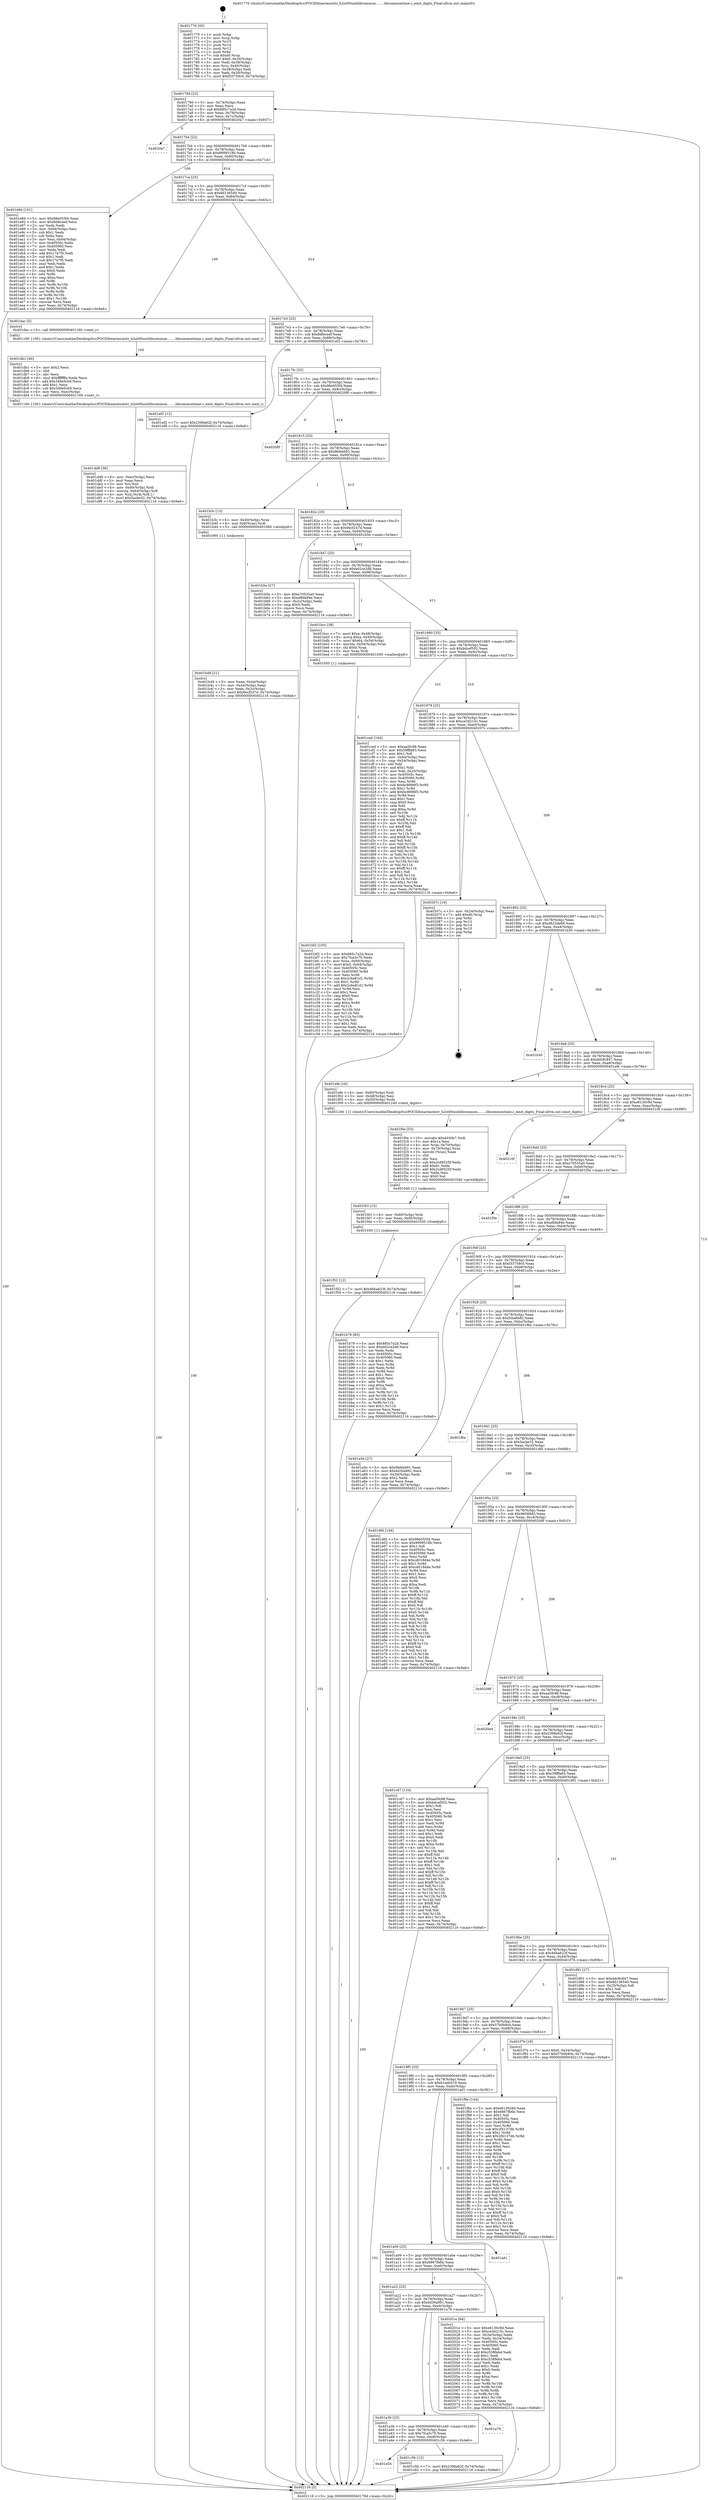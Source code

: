 digraph "0x401770" {
  label = "0x401770 (/mnt/c/Users/mathe/Desktop/tcc/POCII/binaries/extr_h2ot00unitlibcommon........libcommontime.c_emit_digits_Final-ollvm.out::main(0))"
  labelloc = "t"
  node[shape=record]

  Entry [label="",width=0.3,height=0.3,shape=circle,fillcolor=black,style=filled]
  "0x40179d" [label="{
     0x40179d [23]\l
     | [instrs]\l
     &nbsp;&nbsp;0x40179d \<+3\>: mov -0x74(%rbp),%eax\l
     &nbsp;&nbsp;0x4017a0 \<+2\>: mov %eax,%ecx\l
     &nbsp;&nbsp;0x4017a2 \<+6\>: sub $0x885c7a2d,%ecx\l
     &nbsp;&nbsp;0x4017a8 \<+3\>: mov %eax,-0x78(%rbp)\l
     &nbsp;&nbsp;0x4017ab \<+3\>: mov %ecx,-0x7c(%rbp)\l
     &nbsp;&nbsp;0x4017ae \<+6\>: je 00000000004020a7 \<main+0x937\>\l
  }"]
  "0x4020a7" [label="{
     0x4020a7\l
  }", style=dashed]
  "0x4017b4" [label="{
     0x4017b4 [22]\l
     | [instrs]\l
     &nbsp;&nbsp;0x4017b4 \<+5\>: jmp 00000000004017b9 \<main+0x49\>\l
     &nbsp;&nbsp;0x4017b9 \<+3\>: mov -0x78(%rbp),%eax\l
     &nbsp;&nbsp;0x4017bc \<+5\>: sub $0x8999518b,%eax\l
     &nbsp;&nbsp;0x4017c1 \<+3\>: mov %eax,-0x80(%rbp)\l
     &nbsp;&nbsp;0x4017c4 \<+6\>: je 0000000000401e8d \<main+0x71d\>\l
  }"]
  Exit [label="",width=0.3,height=0.3,shape=circle,fillcolor=black,style=filled,peripheries=2]
  "0x401e8d" [label="{
     0x401e8d [101]\l
     | [instrs]\l
     &nbsp;&nbsp;0x401e8d \<+5\>: mov $0x98e055f4,%eax\l
     &nbsp;&nbsp;0x401e92 \<+5\>: mov $0x8dfeceef,%ecx\l
     &nbsp;&nbsp;0x401e97 \<+2\>: xor %edx,%edx\l
     &nbsp;&nbsp;0x401e99 \<+3\>: mov -0x64(%rbp),%esi\l
     &nbsp;&nbsp;0x401e9c \<+3\>: sub $0x1,%edx\l
     &nbsp;&nbsp;0x401e9f \<+2\>: sub %edx,%esi\l
     &nbsp;&nbsp;0x401ea1 \<+3\>: mov %esi,-0x64(%rbp)\l
     &nbsp;&nbsp;0x401ea4 \<+7\>: mov 0x40505c,%edx\l
     &nbsp;&nbsp;0x401eab \<+7\>: mov 0x405060,%esi\l
     &nbsp;&nbsp;0x401eb2 \<+2\>: mov %edx,%edi\l
     &nbsp;&nbsp;0x401eb4 \<+6\>: add $0x17e7f5,%edi\l
     &nbsp;&nbsp;0x401eba \<+3\>: sub $0x1,%edi\l
     &nbsp;&nbsp;0x401ebd \<+6\>: sub $0x17e7f5,%edi\l
     &nbsp;&nbsp;0x401ec3 \<+3\>: imul %edi,%edx\l
     &nbsp;&nbsp;0x401ec6 \<+3\>: and $0x1,%edx\l
     &nbsp;&nbsp;0x401ec9 \<+3\>: cmp $0x0,%edx\l
     &nbsp;&nbsp;0x401ecc \<+4\>: sete %r8b\l
     &nbsp;&nbsp;0x401ed0 \<+3\>: cmp $0xa,%esi\l
     &nbsp;&nbsp;0x401ed3 \<+4\>: setl %r9b\l
     &nbsp;&nbsp;0x401ed7 \<+3\>: mov %r8b,%r10b\l
     &nbsp;&nbsp;0x401eda \<+3\>: and %r9b,%r10b\l
     &nbsp;&nbsp;0x401edd \<+3\>: xor %r9b,%r8b\l
     &nbsp;&nbsp;0x401ee0 \<+3\>: or %r8b,%r10b\l
     &nbsp;&nbsp;0x401ee3 \<+4\>: test $0x1,%r10b\l
     &nbsp;&nbsp;0x401ee7 \<+3\>: cmovne %ecx,%eax\l
     &nbsp;&nbsp;0x401eea \<+3\>: mov %eax,-0x74(%rbp)\l
     &nbsp;&nbsp;0x401eed \<+5\>: jmp 0000000000402116 \<main+0x9a6\>\l
  }"]
  "0x4017ca" [label="{
     0x4017ca [25]\l
     | [instrs]\l
     &nbsp;&nbsp;0x4017ca \<+5\>: jmp 00000000004017cf \<main+0x5f\>\l
     &nbsp;&nbsp;0x4017cf \<+3\>: mov -0x78(%rbp),%eax\l
     &nbsp;&nbsp;0x4017d2 \<+5\>: sub $0x8d136540,%eax\l
     &nbsp;&nbsp;0x4017d7 \<+6\>: mov %eax,-0x84(%rbp)\l
     &nbsp;&nbsp;0x4017dd \<+6\>: je 0000000000401dac \<main+0x63c\>\l
  }"]
  "0x401f52" [label="{
     0x401f52 [12]\l
     | [instrs]\l
     &nbsp;&nbsp;0x401f52 \<+7\>: movl $0x46ba623f,-0x74(%rbp)\l
     &nbsp;&nbsp;0x401f59 \<+5\>: jmp 0000000000402116 \<main+0x9a6\>\l
  }"]
  "0x401dac" [label="{
     0x401dac [5]\l
     | [instrs]\l
     &nbsp;&nbsp;0x401dac \<+5\>: call 0000000000401160 \<next_i\>\l
     | [calls]\l
     &nbsp;&nbsp;0x401160 \{100\} (/mnt/c/Users/mathe/Desktop/tcc/POCII/binaries/extr_h2ot00unitlibcommon........libcommontime.c_emit_digits_Final-ollvm.out::next_i)\l
  }"]
  "0x4017e3" [label="{
     0x4017e3 [25]\l
     | [instrs]\l
     &nbsp;&nbsp;0x4017e3 \<+5\>: jmp 00000000004017e8 \<main+0x78\>\l
     &nbsp;&nbsp;0x4017e8 \<+3\>: mov -0x78(%rbp),%eax\l
     &nbsp;&nbsp;0x4017eb \<+5\>: sub $0x8dfeceef,%eax\l
     &nbsp;&nbsp;0x4017f0 \<+6\>: mov %eax,-0x88(%rbp)\l
     &nbsp;&nbsp;0x4017f6 \<+6\>: je 0000000000401ef2 \<main+0x782\>\l
  }"]
  "0x401f43" [label="{
     0x401f43 [15]\l
     | [instrs]\l
     &nbsp;&nbsp;0x401f43 \<+4\>: mov -0x60(%rbp),%rdi\l
     &nbsp;&nbsp;0x401f47 \<+6\>: mov %eax,-0xf0(%rbp)\l
     &nbsp;&nbsp;0x401f4d \<+5\>: call 0000000000401030 \<free@plt\>\l
     | [calls]\l
     &nbsp;&nbsp;0x401030 \{1\} (unknown)\l
  }"]
  "0x401ef2" [label="{
     0x401ef2 [12]\l
     | [instrs]\l
     &nbsp;&nbsp;0x401ef2 \<+7\>: movl $0x2398a62f,-0x74(%rbp)\l
     &nbsp;&nbsp;0x401ef9 \<+5\>: jmp 0000000000402116 \<main+0x9a6\>\l
  }"]
  "0x4017fc" [label="{
     0x4017fc [25]\l
     | [instrs]\l
     &nbsp;&nbsp;0x4017fc \<+5\>: jmp 0000000000401801 \<main+0x91\>\l
     &nbsp;&nbsp;0x401801 \<+3\>: mov -0x78(%rbp),%eax\l
     &nbsp;&nbsp;0x401804 \<+5\>: sub $0x98e055f4,%eax\l
     &nbsp;&nbsp;0x401809 \<+6\>: mov %eax,-0x8c(%rbp)\l
     &nbsp;&nbsp;0x40180f \<+6\>: je 00000000004020f0 \<main+0x980\>\l
  }"]
  "0x401f0e" [label="{
     0x401f0e [53]\l
     | [instrs]\l
     &nbsp;&nbsp;0x401f0e \<+10\>: movabs $0x4030b7,%rdi\l
     &nbsp;&nbsp;0x401f18 \<+5\>: mov $0x1a,%esi\l
     &nbsp;&nbsp;0x401f1d \<+4\>: mov %rax,-0x70(%rbp)\l
     &nbsp;&nbsp;0x401f21 \<+4\>: mov -0x70(%rbp),%rax\l
     &nbsp;&nbsp;0x401f25 \<+3\>: movsbl (%rax),%eax\l
     &nbsp;&nbsp;0x401f28 \<+1\>: cltd\l
     &nbsp;&nbsp;0x401f29 \<+2\>: idiv %esi\l
     &nbsp;&nbsp;0x401f2b \<+6\>: sub $0x2cd9525f,%edx\l
     &nbsp;&nbsp;0x401f31 \<+3\>: add $0x61,%edx\l
     &nbsp;&nbsp;0x401f34 \<+6\>: add $0x2cd9525f,%edx\l
     &nbsp;&nbsp;0x401f3a \<+2\>: mov %edx,%esi\l
     &nbsp;&nbsp;0x401f3c \<+2\>: mov $0x0,%al\l
     &nbsp;&nbsp;0x401f3e \<+5\>: call 0000000000401040 \<printf@plt\>\l
     | [calls]\l
     &nbsp;&nbsp;0x401040 \{1\} (unknown)\l
  }"]
  "0x4020f0" [label="{
     0x4020f0\l
  }", style=dashed]
  "0x401815" [label="{
     0x401815 [25]\l
     | [instrs]\l
     &nbsp;&nbsp;0x401815 \<+5\>: jmp 000000000040181a \<main+0xaa\>\l
     &nbsp;&nbsp;0x40181a \<+3\>: mov -0x78(%rbp),%eax\l
     &nbsp;&nbsp;0x40181d \<+5\>: sub $0x9bfebb91,%eax\l
     &nbsp;&nbsp;0x401822 \<+6\>: mov %eax,-0x90(%rbp)\l
     &nbsp;&nbsp;0x401828 \<+6\>: je 0000000000401b3c \<main+0x3cc\>\l
  }"]
  "0x401dd9" [label="{
     0x401dd9 [36]\l
     | [instrs]\l
     &nbsp;&nbsp;0x401dd9 \<+6\>: mov -0xec(%rbp),%ecx\l
     &nbsp;&nbsp;0x401ddf \<+3\>: imul %eax,%ecx\l
     &nbsp;&nbsp;0x401de2 \<+3\>: mov %cl,%sil\l
     &nbsp;&nbsp;0x401de5 \<+4\>: mov -0x60(%rbp),%rdi\l
     &nbsp;&nbsp;0x401de9 \<+4\>: movslq -0x64(%rbp),%r8\l
     &nbsp;&nbsp;0x401ded \<+4\>: mov %sil,(%rdi,%r8,1)\l
     &nbsp;&nbsp;0x401df1 \<+7\>: movl $0x5acbe32,-0x74(%rbp)\l
     &nbsp;&nbsp;0x401df8 \<+5\>: jmp 0000000000402116 \<main+0x9a6\>\l
  }"]
  "0x401b3c" [label="{
     0x401b3c [13]\l
     | [instrs]\l
     &nbsp;&nbsp;0x401b3c \<+4\>: mov -0x40(%rbp),%rax\l
     &nbsp;&nbsp;0x401b40 \<+4\>: mov 0x8(%rax),%rdi\l
     &nbsp;&nbsp;0x401b44 \<+5\>: call 0000000000401060 \<atoi@plt\>\l
     | [calls]\l
     &nbsp;&nbsp;0x401060 \{1\} (unknown)\l
  }"]
  "0x40182e" [label="{
     0x40182e [25]\l
     | [instrs]\l
     &nbsp;&nbsp;0x40182e \<+5\>: jmp 0000000000401833 \<main+0xc3\>\l
     &nbsp;&nbsp;0x401833 \<+3\>: mov -0x78(%rbp),%eax\l
     &nbsp;&nbsp;0x401836 \<+5\>: sub $0x9ecf247d,%eax\l
     &nbsp;&nbsp;0x40183b \<+6\>: mov %eax,-0x94(%rbp)\l
     &nbsp;&nbsp;0x401841 \<+6\>: je 0000000000401b5e \<main+0x3ee\>\l
  }"]
  "0x401db1" [label="{
     0x401db1 [40]\l
     | [instrs]\l
     &nbsp;&nbsp;0x401db1 \<+5\>: mov $0x2,%ecx\l
     &nbsp;&nbsp;0x401db6 \<+1\>: cltd\l
     &nbsp;&nbsp;0x401db7 \<+2\>: idiv %ecx\l
     &nbsp;&nbsp;0x401db9 \<+6\>: imul $0xfffffffe,%edx,%ecx\l
     &nbsp;&nbsp;0x401dbf \<+6\>: add $0x349e5cb9,%ecx\l
     &nbsp;&nbsp;0x401dc5 \<+3\>: add $0x1,%ecx\l
     &nbsp;&nbsp;0x401dc8 \<+6\>: sub $0x349e5cb9,%ecx\l
     &nbsp;&nbsp;0x401dce \<+6\>: mov %ecx,-0xec(%rbp)\l
     &nbsp;&nbsp;0x401dd4 \<+5\>: call 0000000000401160 \<next_i\>\l
     | [calls]\l
     &nbsp;&nbsp;0x401160 \{100\} (/mnt/c/Users/mathe/Desktop/tcc/POCII/binaries/extr_h2ot00unitlibcommon........libcommontime.c_emit_digits_Final-ollvm.out::next_i)\l
  }"]
  "0x401b5e" [label="{
     0x401b5e [27]\l
     | [instrs]\l
     &nbsp;&nbsp;0x401b5e \<+5\>: mov $0xe70535a0,%eax\l
     &nbsp;&nbsp;0x401b63 \<+5\>: mov $0xefbfa94e,%ecx\l
     &nbsp;&nbsp;0x401b68 \<+3\>: mov -0x2c(%rbp),%edx\l
     &nbsp;&nbsp;0x401b6b \<+3\>: cmp $0x0,%edx\l
     &nbsp;&nbsp;0x401b6e \<+3\>: cmove %ecx,%eax\l
     &nbsp;&nbsp;0x401b71 \<+3\>: mov %eax,-0x74(%rbp)\l
     &nbsp;&nbsp;0x401b74 \<+5\>: jmp 0000000000402116 \<main+0x9a6\>\l
  }"]
  "0x401847" [label="{
     0x401847 [25]\l
     | [instrs]\l
     &nbsp;&nbsp;0x401847 \<+5\>: jmp 000000000040184c \<main+0xdc\>\l
     &nbsp;&nbsp;0x40184c \<+3\>: mov -0x78(%rbp),%eax\l
     &nbsp;&nbsp;0x40184f \<+5\>: sub $0xb02ce2d6,%eax\l
     &nbsp;&nbsp;0x401854 \<+6\>: mov %eax,-0x98(%rbp)\l
     &nbsp;&nbsp;0x40185a \<+6\>: je 0000000000401bcc \<main+0x45c\>\l
  }"]
  "0x401a54" [label="{
     0x401a54\l
  }", style=dashed]
  "0x401bcc" [label="{
     0x401bcc [38]\l
     | [instrs]\l
     &nbsp;&nbsp;0x401bcc \<+7\>: movl $0xa,-0x48(%rbp)\l
     &nbsp;&nbsp;0x401bd3 \<+8\>: movq $0xa,-0x50(%rbp)\l
     &nbsp;&nbsp;0x401bdb \<+7\>: movl $0x64,-0x54(%rbp)\l
     &nbsp;&nbsp;0x401be2 \<+4\>: movslq -0x54(%rbp),%rax\l
     &nbsp;&nbsp;0x401be6 \<+4\>: shl $0x0,%rax\l
     &nbsp;&nbsp;0x401bea \<+3\>: mov %rax,%rdi\l
     &nbsp;&nbsp;0x401bed \<+5\>: call 0000000000401050 \<malloc@plt\>\l
     | [calls]\l
     &nbsp;&nbsp;0x401050 \{1\} (unknown)\l
  }"]
  "0x401860" [label="{
     0x401860 [25]\l
     | [instrs]\l
     &nbsp;&nbsp;0x401860 \<+5\>: jmp 0000000000401865 \<main+0xf5\>\l
     &nbsp;&nbsp;0x401865 \<+3\>: mov -0x78(%rbp),%eax\l
     &nbsp;&nbsp;0x401868 \<+5\>: sub $0xbdcef502,%eax\l
     &nbsp;&nbsp;0x40186d \<+6\>: mov %eax,-0x9c(%rbp)\l
     &nbsp;&nbsp;0x401873 \<+6\>: je 0000000000401ced \<main+0x57d\>\l
  }"]
  "0x401c5b" [label="{
     0x401c5b [12]\l
     | [instrs]\l
     &nbsp;&nbsp;0x401c5b \<+7\>: movl $0x2398a62f,-0x74(%rbp)\l
     &nbsp;&nbsp;0x401c62 \<+5\>: jmp 0000000000402116 \<main+0x9a6\>\l
  }"]
  "0x401ced" [label="{
     0x401ced [164]\l
     | [instrs]\l
     &nbsp;&nbsp;0x401ced \<+5\>: mov $0xaa5fc98,%eax\l
     &nbsp;&nbsp;0x401cf2 \<+5\>: mov $0x39fffa83,%ecx\l
     &nbsp;&nbsp;0x401cf7 \<+2\>: mov $0x1,%dl\l
     &nbsp;&nbsp;0x401cf9 \<+3\>: mov -0x64(%rbp),%esi\l
     &nbsp;&nbsp;0x401cfc \<+3\>: cmp -0x54(%rbp),%esi\l
     &nbsp;&nbsp;0x401cff \<+4\>: setl %dil\l
     &nbsp;&nbsp;0x401d03 \<+4\>: and $0x1,%dil\l
     &nbsp;&nbsp;0x401d07 \<+4\>: mov %dil,-0x25(%rbp)\l
     &nbsp;&nbsp;0x401d0b \<+7\>: mov 0x40505c,%esi\l
     &nbsp;&nbsp;0x401d12 \<+8\>: mov 0x405060,%r8d\l
     &nbsp;&nbsp;0x401d1a \<+3\>: mov %esi,%r9d\l
     &nbsp;&nbsp;0x401d1d \<+7\>: sub $0xbc8886f3,%r9d\l
     &nbsp;&nbsp;0x401d24 \<+4\>: sub $0x1,%r9d\l
     &nbsp;&nbsp;0x401d28 \<+7\>: add $0xbc8886f3,%r9d\l
     &nbsp;&nbsp;0x401d2f \<+4\>: imul %r9d,%esi\l
     &nbsp;&nbsp;0x401d33 \<+3\>: and $0x1,%esi\l
     &nbsp;&nbsp;0x401d36 \<+3\>: cmp $0x0,%esi\l
     &nbsp;&nbsp;0x401d39 \<+4\>: sete %dil\l
     &nbsp;&nbsp;0x401d3d \<+4\>: cmp $0xa,%r8d\l
     &nbsp;&nbsp;0x401d41 \<+4\>: setl %r10b\l
     &nbsp;&nbsp;0x401d45 \<+3\>: mov %dil,%r11b\l
     &nbsp;&nbsp;0x401d48 \<+4\>: xor $0xff,%r11b\l
     &nbsp;&nbsp;0x401d4c \<+3\>: mov %r10b,%bl\l
     &nbsp;&nbsp;0x401d4f \<+3\>: xor $0xff,%bl\l
     &nbsp;&nbsp;0x401d52 \<+3\>: xor $0x1,%dl\l
     &nbsp;&nbsp;0x401d55 \<+3\>: mov %r11b,%r14b\l
     &nbsp;&nbsp;0x401d58 \<+4\>: and $0xff,%r14b\l
     &nbsp;&nbsp;0x401d5c \<+3\>: and %dl,%dil\l
     &nbsp;&nbsp;0x401d5f \<+3\>: mov %bl,%r15b\l
     &nbsp;&nbsp;0x401d62 \<+4\>: and $0xff,%r15b\l
     &nbsp;&nbsp;0x401d66 \<+3\>: and %dl,%r10b\l
     &nbsp;&nbsp;0x401d69 \<+3\>: or %dil,%r14b\l
     &nbsp;&nbsp;0x401d6c \<+3\>: or %r10b,%r15b\l
     &nbsp;&nbsp;0x401d6f \<+3\>: xor %r15b,%r14b\l
     &nbsp;&nbsp;0x401d72 \<+3\>: or %bl,%r11b\l
     &nbsp;&nbsp;0x401d75 \<+4\>: xor $0xff,%r11b\l
     &nbsp;&nbsp;0x401d79 \<+3\>: or $0x1,%dl\l
     &nbsp;&nbsp;0x401d7c \<+3\>: and %dl,%r11b\l
     &nbsp;&nbsp;0x401d7f \<+3\>: or %r11b,%r14b\l
     &nbsp;&nbsp;0x401d82 \<+4\>: test $0x1,%r14b\l
     &nbsp;&nbsp;0x401d86 \<+3\>: cmovne %ecx,%eax\l
     &nbsp;&nbsp;0x401d89 \<+3\>: mov %eax,-0x74(%rbp)\l
     &nbsp;&nbsp;0x401d8c \<+5\>: jmp 0000000000402116 \<main+0x9a6\>\l
  }"]
  "0x401879" [label="{
     0x401879 [25]\l
     | [instrs]\l
     &nbsp;&nbsp;0x401879 \<+5\>: jmp 000000000040187e \<main+0x10e\>\l
     &nbsp;&nbsp;0x40187e \<+3\>: mov -0x78(%rbp),%eax\l
     &nbsp;&nbsp;0x401881 \<+5\>: sub $0xce3d215c,%eax\l
     &nbsp;&nbsp;0x401886 \<+6\>: mov %eax,-0xa0(%rbp)\l
     &nbsp;&nbsp;0x40188c \<+6\>: je 000000000040207c \<main+0x90c\>\l
  }"]
  "0x401a3b" [label="{
     0x401a3b [25]\l
     | [instrs]\l
     &nbsp;&nbsp;0x401a3b \<+5\>: jmp 0000000000401a40 \<main+0x2d0\>\l
     &nbsp;&nbsp;0x401a40 \<+3\>: mov -0x78(%rbp),%eax\l
     &nbsp;&nbsp;0x401a43 \<+5\>: sub $0x7fca3c70,%eax\l
     &nbsp;&nbsp;0x401a48 \<+6\>: mov %eax,-0xe8(%rbp)\l
     &nbsp;&nbsp;0x401a4e \<+6\>: je 0000000000401c5b \<main+0x4eb\>\l
  }"]
  "0x40207c" [label="{
     0x40207c [19]\l
     | [instrs]\l
     &nbsp;&nbsp;0x40207c \<+3\>: mov -0x24(%rbp),%eax\l
     &nbsp;&nbsp;0x40207f \<+7\>: add $0xd0,%rsp\l
     &nbsp;&nbsp;0x402086 \<+1\>: pop %rbx\l
     &nbsp;&nbsp;0x402087 \<+2\>: pop %r12\l
     &nbsp;&nbsp;0x402089 \<+2\>: pop %r14\l
     &nbsp;&nbsp;0x40208b \<+2\>: pop %r15\l
     &nbsp;&nbsp;0x40208d \<+1\>: pop %rbp\l
     &nbsp;&nbsp;0x40208e \<+1\>: ret\l
  }"]
  "0x401892" [label="{
     0x401892 [25]\l
     | [instrs]\l
     &nbsp;&nbsp;0x401892 \<+5\>: jmp 0000000000401897 \<main+0x127\>\l
     &nbsp;&nbsp;0x401897 \<+3\>: mov -0x78(%rbp),%eax\l
     &nbsp;&nbsp;0x40189a \<+5\>: sub $0xd823de66,%eax\l
     &nbsp;&nbsp;0x40189f \<+6\>: mov %eax,-0xa4(%rbp)\l
     &nbsp;&nbsp;0x4018a5 \<+6\>: je 0000000000401b30 \<main+0x3c0\>\l
  }"]
  "0x401a79" [label="{
     0x401a79\l
  }", style=dashed]
  "0x401b30" [label="{
     0x401b30\l
  }", style=dashed]
  "0x4018ab" [label="{
     0x4018ab [25]\l
     | [instrs]\l
     &nbsp;&nbsp;0x4018ab \<+5\>: jmp 00000000004018b0 \<main+0x140\>\l
     &nbsp;&nbsp;0x4018b0 \<+3\>: mov -0x78(%rbp),%eax\l
     &nbsp;&nbsp;0x4018b3 \<+5\>: sub $0xddc8c847,%eax\l
     &nbsp;&nbsp;0x4018b8 \<+6\>: mov %eax,-0xa8(%rbp)\l
     &nbsp;&nbsp;0x4018be \<+6\>: je 0000000000401efe \<main+0x78e\>\l
  }"]
  "0x401a22" [label="{
     0x401a22 [25]\l
     | [instrs]\l
     &nbsp;&nbsp;0x401a22 \<+5\>: jmp 0000000000401a27 \<main+0x2b7\>\l
     &nbsp;&nbsp;0x401a27 \<+3\>: mov -0x78(%rbp),%eax\l
     &nbsp;&nbsp;0x401a2a \<+5\>: sub $0x6d30a991,%eax\l
     &nbsp;&nbsp;0x401a2f \<+6\>: mov %eax,-0xe4(%rbp)\l
     &nbsp;&nbsp;0x401a35 \<+6\>: je 0000000000401a79 \<main+0x309\>\l
  }"]
  "0x401efe" [label="{
     0x401efe [16]\l
     | [instrs]\l
     &nbsp;&nbsp;0x401efe \<+4\>: mov -0x60(%rbp),%rdi\l
     &nbsp;&nbsp;0x401f02 \<+3\>: mov -0x48(%rbp),%esi\l
     &nbsp;&nbsp;0x401f05 \<+4\>: mov -0x50(%rbp),%rdx\l
     &nbsp;&nbsp;0x401f09 \<+5\>: call 0000000000401240 \<emit_digits\>\l
     | [calls]\l
     &nbsp;&nbsp;0x401240 \{1\} (/mnt/c/Users/mathe/Desktop/tcc/POCII/binaries/extr_h2ot00unitlibcommon........libcommontime.c_emit_digits_Final-ollvm.out::emit_digits)\l
  }"]
  "0x4018c4" [label="{
     0x4018c4 [25]\l
     | [instrs]\l
     &nbsp;&nbsp;0x4018c4 \<+5\>: jmp 00000000004018c9 \<main+0x159\>\l
     &nbsp;&nbsp;0x4018c9 \<+3\>: mov -0x78(%rbp),%eax\l
     &nbsp;&nbsp;0x4018cc \<+5\>: sub $0xe6130c9d,%eax\l
     &nbsp;&nbsp;0x4018d1 \<+6\>: mov %eax,-0xac(%rbp)\l
     &nbsp;&nbsp;0x4018d7 \<+6\>: je 000000000040210f \<main+0x99f\>\l
  }"]
  "0x40201e" [label="{
     0x40201e [94]\l
     | [instrs]\l
     &nbsp;&nbsp;0x40201e \<+5\>: mov $0xe6130c9d,%eax\l
     &nbsp;&nbsp;0x402023 \<+5\>: mov $0xce3d215c,%ecx\l
     &nbsp;&nbsp;0x402028 \<+3\>: mov -0x34(%rbp),%edx\l
     &nbsp;&nbsp;0x40202b \<+3\>: mov %edx,-0x24(%rbp)\l
     &nbsp;&nbsp;0x40202e \<+7\>: mov 0x40505c,%edx\l
     &nbsp;&nbsp;0x402035 \<+7\>: mov 0x405060,%esi\l
     &nbsp;&nbsp;0x40203c \<+2\>: mov %edx,%edi\l
     &nbsp;&nbsp;0x40203e \<+6\>: add $0xc538feb4,%edi\l
     &nbsp;&nbsp;0x402044 \<+3\>: sub $0x1,%edi\l
     &nbsp;&nbsp;0x402047 \<+6\>: sub $0xc538feb4,%edi\l
     &nbsp;&nbsp;0x40204d \<+3\>: imul %edi,%edx\l
     &nbsp;&nbsp;0x402050 \<+3\>: and $0x1,%edx\l
     &nbsp;&nbsp;0x402053 \<+3\>: cmp $0x0,%edx\l
     &nbsp;&nbsp;0x402056 \<+4\>: sete %r8b\l
     &nbsp;&nbsp;0x40205a \<+3\>: cmp $0xa,%esi\l
     &nbsp;&nbsp;0x40205d \<+4\>: setl %r9b\l
     &nbsp;&nbsp;0x402061 \<+3\>: mov %r8b,%r10b\l
     &nbsp;&nbsp;0x402064 \<+3\>: and %r9b,%r10b\l
     &nbsp;&nbsp;0x402067 \<+3\>: xor %r9b,%r8b\l
     &nbsp;&nbsp;0x40206a \<+3\>: or %r8b,%r10b\l
     &nbsp;&nbsp;0x40206d \<+4\>: test $0x1,%r10b\l
     &nbsp;&nbsp;0x402071 \<+3\>: cmovne %ecx,%eax\l
     &nbsp;&nbsp;0x402074 \<+3\>: mov %eax,-0x74(%rbp)\l
     &nbsp;&nbsp;0x402077 \<+5\>: jmp 0000000000402116 \<main+0x9a6\>\l
  }"]
  "0x40210f" [label="{
     0x40210f\l
  }", style=dashed]
  "0x4018dd" [label="{
     0x4018dd [25]\l
     | [instrs]\l
     &nbsp;&nbsp;0x4018dd \<+5\>: jmp 00000000004018e2 \<main+0x172\>\l
     &nbsp;&nbsp;0x4018e2 \<+3\>: mov -0x78(%rbp),%eax\l
     &nbsp;&nbsp;0x4018e5 \<+5\>: sub $0xe70535a0,%eax\l
     &nbsp;&nbsp;0x4018ea \<+6\>: mov %eax,-0xb0(%rbp)\l
     &nbsp;&nbsp;0x4018f0 \<+6\>: je 0000000000401f5e \<main+0x7ee\>\l
  }"]
  "0x401a09" [label="{
     0x401a09 [25]\l
     | [instrs]\l
     &nbsp;&nbsp;0x401a09 \<+5\>: jmp 0000000000401a0e \<main+0x29e\>\l
     &nbsp;&nbsp;0x401a0e \<+3\>: mov -0x78(%rbp),%eax\l
     &nbsp;&nbsp;0x401a11 \<+5\>: sub $0x6867fb6b,%eax\l
     &nbsp;&nbsp;0x401a16 \<+6\>: mov %eax,-0xe0(%rbp)\l
     &nbsp;&nbsp;0x401a1c \<+6\>: je 000000000040201e \<main+0x8ae\>\l
  }"]
  "0x401f5e" [label="{
     0x401f5e\l
  }", style=dashed]
  "0x4018f6" [label="{
     0x4018f6 [25]\l
     | [instrs]\l
     &nbsp;&nbsp;0x4018f6 \<+5\>: jmp 00000000004018fb \<main+0x18b\>\l
     &nbsp;&nbsp;0x4018fb \<+3\>: mov -0x78(%rbp),%eax\l
     &nbsp;&nbsp;0x4018fe \<+5\>: sub $0xefbfa94e,%eax\l
     &nbsp;&nbsp;0x401903 \<+6\>: mov %eax,-0xb4(%rbp)\l
     &nbsp;&nbsp;0x401909 \<+6\>: je 0000000000401b79 \<main+0x409\>\l
  }"]
  "0x401ad1" [label="{
     0x401ad1\l
  }", style=dashed]
  "0x401b79" [label="{
     0x401b79 [83]\l
     | [instrs]\l
     &nbsp;&nbsp;0x401b79 \<+5\>: mov $0x885c7a2d,%eax\l
     &nbsp;&nbsp;0x401b7e \<+5\>: mov $0xb02ce2d6,%ecx\l
     &nbsp;&nbsp;0x401b83 \<+2\>: xor %edx,%edx\l
     &nbsp;&nbsp;0x401b85 \<+7\>: mov 0x40505c,%esi\l
     &nbsp;&nbsp;0x401b8c \<+7\>: mov 0x405060,%edi\l
     &nbsp;&nbsp;0x401b93 \<+3\>: sub $0x1,%edx\l
     &nbsp;&nbsp;0x401b96 \<+3\>: mov %esi,%r8d\l
     &nbsp;&nbsp;0x401b99 \<+3\>: add %edx,%r8d\l
     &nbsp;&nbsp;0x401b9c \<+4\>: imul %r8d,%esi\l
     &nbsp;&nbsp;0x401ba0 \<+3\>: and $0x1,%esi\l
     &nbsp;&nbsp;0x401ba3 \<+3\>: cmp $0x0,%esi\l
     &nbsp;&nbsp;0x401ba6 \<+4\>: sete %r9b\l
     &nbsp;&nbsp;0x401baa \<+3\>: cmp $0xa,%edi\l
     &nbsp;&nbsp;0x401bad \<+4\>: setl %r10b\l
     &nbsp;&nbsp;0x401bb1 \<+3\>: mov %r9b,%r11b\l
     &nbsp;&nbsp;0x401bb4 \<+3\>: and %r10b,%r11b\l
     &nbsp;&nbsp;0x401bb7 \<+3\>: xor %r10b,%r9b\l
     &nbsp;&nbsp;0x401bba \<+3\>: or %r9b,%r11b\l
     &nbsp;&nbsp;0x401bbd \<+4\>: test $0x1,%r11b\l
     &nbsp;&nbsp;0x401bc1 \<+3\>: cmovne %ecx,%eax\l
     &nbsp;&nbsp;0x401bc4 \<+3\>: mov %eax,-0x74(%rbp)\l
     &nbsp;&nbsp;0x401bc7 \<+5\>: jmp 0000000000402116 \<main+0x9a6\>\l
  }"]
  "0x40190f" [label="{
     0x40190f [25]\l
     | [instrs]\l
     &nbsp;&nbsp;0x40190f \<+5\>: jmp 0000000000401914 \<main+0x1a4\>\l
     &nbsp;&nbsp;0x401914 \<+3\>: mov -0x78(%rbp),%eax\l
     &nbsp;&nbsp;0x401917 \<+5\>: sub $0xf33759c0,%eax\l
     &nbsp;&nbsp;0x40191c \<+6\>: mov %eax,-0xb8(%rbp)\l
     &nbsp;&nbsp;0x401922 \<+6\>: je 0000000000401a5e \<main+0x2ee\>\l
  }"]
  "0x4019f0" [label="{
     0x4019f0 [25]\l
     | [instrs]\l
     &nbsp;&nbsp;0x4019f0 \<+5\>: jmp 00000000004019f5 \<main+0x285\>\l
     &nbsp;&nbsp;0x4019f5 \<+3\>: mov -0x78(%rbp),%eax\l
     &nbsp;&nbsp;0x4019f8 \<+5\>: sub $0x61eeb519,%eax\l
     &nbsp;&nbsp;0x4019fd \<+6\>: mov %eax,-0xdc(%rbp)\l
     &nbsp;&nbsp;0x401a03 \<+6\>: je 0000000000401ad1 \<main+0x361\>\l
  }"]
  "0x401a5e" [label="{
     0x401a5e [27]\l
     | [instrs]\l
     &nbsp;&nbsp;0x401a5e \<+5\>: mov $0x9bfebb91,%eax\l
     &nbsp;&nbsp;0x401a63 \<+5\>: mov $0x6d30a991,%ecx\l
     &nbsp;&nbsp;0x401a68 \<+3\>: mov -0x30(%rbp),%edx\l
     &nbsp;&nbsp;0x401a6b \<+3\>: cmp $0x2,%edx\l
     &nbsp;&nbsp;0x401a6e \<+3\>: cmovne %ecx,%eax\l
     &nbsp;&nbsp;0x401a71 \<+3\>: mov %eax,-0x74(%rbp)\l
     &nbsp;&nbsp;0x401a74 \<+5\>: jmp 0000000000402116 \<main+0x9a6\>\l
  }"]
  "0x401928" [label="{
     0x401928 [25]\l
     | [instrs]\l
     &nbsp;&nbsp;0x401928 \<+5\>: jmp 000000000040192d \<main+0x1bd\>\l
     &nbsp;&nbsp;0x40192d \<+3\>: mov -0x78(%rbp),%eax\l
     &nbsp;&nbsp;0x401930 \<+5\>: sub $0xfcba8b82,%eax\l
     &nbsp;&nbsp;0x401935 \<+6\>: mov %eax,-0xbc(%rbp)\l
     &nbsp;&nbsp;0x40193b \<+6\>: je 0000000000401f6a \<main+0x7fa\>\l
  }"]
  "0x402116" [label="{
     0x402116 [5]\l
     | [instrs]\l
     &nbsp;&nbsp;0x402116 \<+5\>: jmp 000000000040179d \<main+0x2d\>\l
  }"]
  "0x401770" [label="{
     0x401770 [45]\l
     | [instrs]\l
     &nbsp;&nbsp;0x401770 \<+1\>: push %rbp\l
     &nbsp;&nbsp;0x401771 \<+3\>: mov %rsp,%rbp\l
     &nbsp;&nbsp;0x401774 \<+2\>: push %r15\l
     &nbsp;&nbsp;0x401776 \<+2\>: push %r14\l
     &nbsp;&nbsp;0x401778 \<+2\>: push %r12\l
     &nbsp;&nbsp;0x40177a \<+1\>: push %rbx\l
     &nbsp;&nbsp;0x40177b \<+7\>: sub $0xd0,%rsp\l
     &nbsp;&nbsp;0x401782 \<+7\>: movl $0x0,-0x34(%rbp)\l
     &nbsp;&nbsp;0x401789 \<+3\>: mov %edi,-0x38(%rbp)\l
     &nbsp;&nbsp;0x40178c \<+4\>: mov %rsi,-0x40(%rbp)\l
     &nbsp;&nbsp;0x401790 \<+3\>: mov -0x38(%rbp),%edi\l
     &nbsp;&nbsp;0x401793 \<+3\>: mov %edi,-0x30(%rbp)\l
     &nbsp;&nbsp;0x401796 \<+7\>: movl $0xf33759c0,-0x74(%rbp)\l
  }"]
  "0x401b49" [label="{
     0x401b49 [21]\l
     | [instrs]\l
     &nbsp;&nbsp;0x401b49 \<+3\>: mov %eax,-0x44(%rbp)\l
     &nbsp;&nbsp;0x401b4c \<+3\>: mov -0x44(%rbp),%eax\l
     &nbsp;&nbsp;0x401b4f \<+3\>: mov %eax,-0x2c(%rbp)\l
     &nbsp;&nbsp;0x401b52 \<+7\>: movl $0x9ecf247d,-0x74(%rbp)\l
     &nbsp;&nbsp;0x401b59 \<+5\>: jmp 0000000000402116 \<main+0x9a6\>\l
  }"]
  "0x401bf2" [label="{
     0x401bf2 [105]\l
     | [instrs]\l
     &nbsp;&nbsp;0x401bf2 \<+5\>: mov $0x885c7a2d,%ecx\l
     &nbsp;&nbsp;0x401bf7 \<+5\>: mov $0x7fca3c70,%edx\l
     &nbsp;&nbsp;0x401bfc \<+4\>: mov %rax,-0x60(%rbp)\l
     &nbsp;&nbsp;0x401c00 \<+7\>: movl $0x0,-0x64(%rbp)\l
     &nbsp;&nbsp;0x401c07 \<+7\>: mov 0x40505c,%esi\l
     &nbsp;&nbsp;0x401c0e \<+8\>: mov 0x405060,%r8d\l
     &nbsp;&nbsp;0x401c16 \<+3\>: mov %esi,%r9d\l
     &nbsp;&nbsp;0x401c19 \<+7\>: sub $0x2c6a81d1,%r9d\l
     &nbsp;&nbsp;0x401c20 \<+4\>: sub $0x1,%r9d\l
     &nbsp;&nbsp;0x401c24 \<+7\>: add $0x2c6a81d1,%r9d\l
     &nbsp;&nbsp;0x401c2b \<+4\>: imul %r9d,%esi\l
     &nbsp;&nbsp;0x401c2f \<+3\>: and $0x1,%esi\l
     &nbsp;&nbsp;0x401c32 \<+3\>: cmp $0x0,%esi\l
     &nbsp;&nbsp;0x401c35 \<+4\>: sete %r10b\l
     &nbsp;&nbsp;0x401c39 \<+4\>: cmp $0xa,%r8d\l
     &nbsp;&nbsp;0x401c3d \<+4\>: setl %r11b\l
     &nbsp;&nbsp;0x401c41 \<+3\>: mov %r10b,%bl\l
     &nbsp;&nbsp;0x401c44 \<+3\>: and %r11b,%bl\l
     &nbsp;&nbsp;0x401c47 \<+3\>: xor %r11b,%r10b\l
     &nbsp;&nbsp;0x401c4a \<+3\>: or %r10b,%bl\l
     &nbsp;&nbsp;0x401c4d \<+3\>: test $0x1,%bl\l
     &nbsp;&nbsp;0x401c50 \<+3\>: cmovne %edx,%ecx\l
     &nbsp;&nbsp;0x401c53 \<+3\>: mov %ecx,-0x74(%rbp)\l
     &nbsp;&nbsp;0x401c56 \<+5\>: jmp 0000000000402116 \<main+0x9a6\>\l
  }"]
  "0x401f8e" [label="{
     0x401f8e [144]\l
     | [instrs]\l
     &nbsp;&nbsp;0x401f8e \<+5\>: mov $0xe6130c9d,%eax\l
     &nbsp;&nbsp;0x401f93 \<+5\>: mov $0x6867fb6b,%ecx\l
     &nbsp;&nbsp;0x401f98 \<+2\>: mov $0x1,%dl\l
     &nbsp;&nbsp;0x401f9a \<+7\>: mov 0x40505c,%esi\l
     &nbsp;&nbsp;0x401fa1 \<+7\>: mov 0x405060,%edi\l
     &nbsp;&nbsp;0x401fa8 \<+3\>: mov %esi,%r8d\l
     &nbsp;&nbsp;0x401fab \<+7\>: sub $0x2f4137db,%r8d\l
     &nbsp;&nbsp;0x401fb2 \<+4\>: sub $0x1,%r8d\l
     &nbsp;&nbsp;0x401fb6 \<+7\>: add $0x2f4137db,%r8d\l
     &nbsp;&nbsp;0x401fbd \<+4\>: imul %r8d,%esi\l
     &nbsp;&nbsp;0x401fc1 \<+3\>: and $0x1,%esi\l
     &nbsp;&nbsp;0x401fc4 \<+3\>: cmp $0x0,%esi\l
     &nbsp;&nbsp;0x401fc7 \<+4\>: sete %r9b\l
     &nbsp;&nbsp;0x401fcb \<+3\>: cmp $0xa,%edi\l
     &nbsp;&nbsp;0x401fce \<+4\>: setl %r10b\l
     &nbsp;&nbsp;0x401fd2 \<+3\>: mov %r9b,%r11b\l
     &nbsp;&nbsp;0x401fd5 \<+4\>: xor $0xff,%r11b\l
     &nbsp;&nbsp;0x401fd9 \<+3\>: mov %r10b,%bl\l
     &nbsp;&nbsp;0x401fdc \<+3\>: xor $0xff,%bl\l
     &nbsp;&nbsp;0x401fdf \<+3\>: xor $0x0,%dl\l
     &nbsp;&nbsp;0x401fe2 \<+3\>: mov %r11b,%r14b\l
     &nbsp;&nbsp;0x401fe5 \<+4\>: and $0x0,%r14b\l
     &nbsp;&nbsp;0x401fe9 \<+3\>: and %dl,%r9b\l
     &nbsp;&nbsp;0x401fec \<+3\>: mov %bl,%r15b\l
     &nbsp;&nbsp;0x401fef \<+4\>: and $0x0,%r15b\l
     &nbsp;&nbsp;0x401ff3 \<+3\>: and %dl,%r10b\l
     &nbsp;&nbsp;0x401ff6 \<+3\>: or %r9b,%r14b\l
     &nbsp;&nbsp;0x401ff9 \<+3\>: or %r10b,%r15b\l
     &nbsp;&nbsp;0x401ffc \<+3\>: xor %r15b,%r14b\l
     &nbsp;&nbsp;0x401fff \<+3\>: or %bl,%r11b\l
     &nbsp;&nbsp;0x402002 \<+4\>: xor $0xff,%r11b\l
     &nbsp;&nbsp;0x402006 \<+3\>: or $0x0,%dl\l
     &nbsp;&nbsp;0x402009 \<+3\>: and %dl,%r11b\l
     &nbsp;&nbsp;0x40200c \<+3\>: or %r11b,%r14b\l
     &nbsp;&nbsp;0x40200f \<+4\>: test $0x1,%r14b\l
     &nbsp;&nbsp;0x402013 \<+3\>: cmovne %ecx,%eax\l
     &nbsp;&nbsp;0x402016 \<+3\>: mov %eax,-0x74(%rbp)\l
     &nbsp;&nbsp;0x402019 \<+5\>: jmp 0000000000402116 \<main+0x9a6\>\l
  }"]
  "0x401f6a" [label="{
     0x401f6a\l
  }", style=dashed]
  "0x401941" [label="{
     0x401941 [25]\l
     | [instrs]\l
     &nbsp;&nbsp;0x401941 \<+5\>: jmp 0000000000401946 \<main+0x1d6\>\l
     &nbsp;&nbsp;0x401946 \<+3\>: mov -0x78(%rbp),%eax\l
     &nbsp;&nbsp;0x401949 \<+5\>: sub $0x5acbe32,%eax\l
     &nbsp;&nbsp;0x40194e \<+6\>: mov %eax,-0xc0(%rbp)\l
     &nbsp;&nbsp;0x401954 \<+6\>: je 0000000000401dfd \<main+0x68d\>\l
  }"]
  "0x4019d7" [label="{
     0x4019d7 [25]\l
     | [instrs]\l
     &nbsp;&nbsp;0x4019d7 \<+5\>: jmp 00000000004019dc \<main+0x26c\>\l
     &nbsp;&nbsp;0x4019dc \<+3\>: mov -0x78(%rbp),%eax\l
     &nbsp;&nbsp;0x4019df \<+5\>: sub $0x57b0b9cb,%eax\l
     &nbsp;&nbsp;0x4019e4 \<+6\>: mov %eax,-0xd8(%rbp)\l
     &nbsp;&nbsp;0x4019ea \<+6\>: je 0000000000401f8e \<main+0x81e\>\l
  }"]
  "0x401dfd" [label="{
     0x401dfd [144]\l
     | [instrs]\l
     &nbsp;&nbsp;0x401dfd \<+5\>: mov $0x98e055f4,%eax\l
     &nbsp;&nbsp;0x401e02 \<+5\>: mov $0x8999518b,%ecx\l
     &nbsp;&nbsp;0x401e07 \<+2\>: mov $0x1,%dl\l
     &nbsp;&nbsp;0x401e09 \<+7\>: mov 0x40505c,%esi\l
     &nbsp;&nbsp;0x401e10 \<+7\>: mov 0x405060,%edi\l
     &nbsp;&nbsp;0x401e17 \<+3\>: mov %esi,%r8d\l
     &nbsp;&nbsp;0x401e1a \<+7\>: sub $0xcd018d4e,%r8d\l
     &nbsp;&nbsp;0x401e21 \<+4\>: sub $0x1,%r8d\l
     &nbsp;&nbsp;0x401e25 \<+7\>: add $0xcd018d4e,%r8d\l
     &nbsp;&nbsp;0x401e2c \<+4\>: imul %r8d,%esi\l
     &nbsp;&nbsp;0x401e30 \<+3\>: and $0x1,%esi\l
     &nbsp;&nbsp;0x401e33 \<+3\>: cmp $0x0,%esi\l
     &nbsp;&nbsp;0x401e36 \<+4\>: sete %r9b\l
     &nbsp;&nbsp;0x401e3a \<+3\>: cmp $0xa,%edi\l
     &nbsp;&nbsp;0x401e3d \<+4\>: setl %r10b\l
     &nbsp;&nbsp;0x401e41 \<+3\>: mov %r9b,%r11b\l
     &nbsp;&nbsp;0x401e44 \<+4\>: xor $0xff,%r11b\l
     &nbsp;&nbsp;0x401e48 \<+3\>: mov %r10b,%bl\l
     &nbsp;&nbsp;0x401e4b \<+3\>: xor $0xff,%bl\l
     &nbsp;&nbsp;0x401e4e \<+3\>: xor $0x0,%dl\l
     &nbsp;&nbsp;0x401e51 \<+3\>: mov %r11b,%r14b\l
     &nbsp;&nbsp;0x401e54 \<+4\>: and $0x0,%r14b\l
     &nbsp;&nbsp;0x401e58 \<+3\>: and %dl,%r9b\l
     &nbsp;&nbsp;0x401e5b \<+3\>: mov %bl,%r15b\l
     &nbsp;&nbsp;0x401e5e \<+4\>: and $0x0,%r15b\l
     &nbsp;&nbsp;0x401e62 \<+3\>: and %dl,%r10b\l
     &nbsp;&nbsp;0x401e65 \<+3\>: or %r9b,%r14b\l
     &nbsp;&nbsp;0x401e68 \<+3\>: or %r10b,%r15b\l
     &nbsp;&nbsp;0x401e6b \<+3\>: xor %r15b,%r14b\l
     &nbsp;&nbsp;0x401e6e \<+3\>: or %bl,%r11b\l
     &nbsp;&nbsp;0x401e71 \<+4\>: xor $0xff,%r11b\l
     &nbsp;&nbsp;0x401e75 \<+3\>: or $0x0,%dl\l
     &nbsp;&nbsp;0x401e78 \<+3\>: and %dl,%r11b\l
     &nbsp;&nbsp;0x401e7b \<+3\>: or %r11b,%r14b\l
     &nbsp;&nbsp;0x401e7e \<+4\>: test $0x1,%r14b\l
     &nbsp;&nbsp;0x401e82 \<+3\>: cmovne %ecx,%eax\l
     &nbsp;&nbsp;0x401e85 \<+3\>: mov %eax,-0x74(%rbp)\l
     &nbsp;&nbsp;0x401e88 \<+5\>: jmp 0000000000402116 \<main+0x9a6\>\l
  }"]
  "0x40195a" [label="{
     0x40195a [25]\l
     | [instrs]\l
     &nbsp;&nbsp;0x40195a \<+5\>: jmp 000000000040195f \<main+0x1ef\>\l
     &nbsp;&nbsp;0x40195f \<+3\>: mov -0x78(%rbp),%eax\l
     &nbsp;&nbsp;0x401962 \<+5\>: sub $0x96089d3,%eax\l
     &nbsp;&nbsp;0x401967 \<+6\>: mov %eax,-0xc4(%rbp)\l
     &nbsp;&nbsp;0x40196d \<+6\>: je 000000000040208f \<main+0x91f\>\l
  }"]
  "0x401f7b" [label="{
     0x401f7b [19]\l
     | [instrs]\l
     &nbsp;&nbsp;0x401f7b \<+7\>: movl $0x0,-0x34(%rbp)\l
     &nbsp;&nbsp;0x401f82 \<+7\>: movl $0x57b0b9cb,-0x74(%rbp)\l
     &nbsp;&nbsp;0x401f89 \<+5\>: jmp 0000000000402116 \<main+0x9a6\>\l
  }"]
  "0x40208f" [label="{
     0x40208f\l
  }", style=dashed]
  "0x401973" [label="{
     0x401973 [25]\l
     | [instrs]\l
     &nbsp;&nbsp;0x401973 \<+5\>: jmp 0000000000401978 \<main+0x208\>\l
     &nbsp;&nbsp;0x401978 \<+3\>: mov -0x78(%rbp),%eax\l
     &nbsp;&nbsp;0x40197b \<+5\>: sub $0xaa5fc98,%eax\l
     &nbsp;&nbsp;0x401980 \<+6\>: mov %eax,-0xc8(%rbp)\l
     &nbsp;&nbsp;0x401986 \<+6\>: je 00000000004020e4 \<main+0x974\>\l
  }"]
  "0x4019be" [label="{
     0x4019be [25]\l
     | [instrs]\l
     &nbsp;&nbsp;0x4019be \<+5\>: jmp 00000000004019c3 \<main+0x253\>\l
     &nbsp;&nbsp;0x4019c3 \<+3\>: mov -0x78(%rbp),%eax\l
     &nbsp;&nbsp;0x4019c6 \<+5\>: sub $0x46ba623f,%eax\l
     &nbsp;&nbsp;0x4019cb \<+6\>: mov %eax,-0xd4(%rbp)\l
     &nbsp;&nbsp;0x4019d1 \<+6\>: je 0000000000401f7b \<main+0x80b\>\l
  }"]
  "0x4020e4" [label="{
     0x4020e4\l
  }", style=dashed]
  "0x40198c" [label="{
     0x40198c [25]\l
     | [instrs]\l
     &nbsp;&nbsp;0x40198c \<+5\>: jmp 0000000000401991 \<main+0x221\>\l
     &nbsp;&nbsp;0x401991 \<+3\>: mov -0x78(%rbp),%eax\l
     &nbsp;&nbsp;0x401994 \<+5\>: sub $0x2398a62f,%eax\l
     &nbsp;&nbsp;0x401999 \<+6\>: mov %eax,-0xcc(%rbp)\l
     &nbsp;&nbsp;0x40199f \<+6\>: je 0000000000401c67 \<main+0x4f7\>\l
  }"]
  "0x401d91" [label="{
     0x401d91 [27]\l
     | [instrs]\l
     &nbsp;&nbsp;0x401d91 \<+5\>: mov $0xddc8c847,%eax\l
     &nbsp;&nbsp;0x401d96 \<+5\>: mov $0x8d136540,%ecx\l
     &nbsp;&nbsp;0x401d9b \<+3\>: mov -0x25(%rbp),%dl\l
     &nbsp;&nbsp;0x401d9e \<+3\>: test $0x1,%dl\l
     &nbsp;&nbsp;0x401da1 \<+3\>: cmovne %ecx,%eax\l
     &nbsp;&nbsp;0x401da4 \<+3\>: mov %eax,-0x74(%rbp)\l
     &nbsp;&nbsp;0x401da7 \<+5\>: jmp 0000000000402116 \<main+0x9a6\>\l
  }"]
  "0x401c67" [label="{
     0x401c67 [134]\l
     | [instrs]\l
     &nbsp;&nbsp;0x401c67 \<+5\>: mov $0xaa5fc98,%eax\l
     &nbsp;&nbsp;0x401c6c \<+5\>: mov $0xbdcef502,%ecx\l
     &nbsp;&nbsp;0x401c71 \<+2\>: mov $0x1,%dl\l
     &nbsp;&nbsp;0x401c73 \<+2\>: xor %esi,%esi\l
     &nbsp;&nbsp;0x401c75 \<+7\>: mov 0x40505c,%edi\l
     &nbsp;&nbsp;0x401c7c \<+8\>: mov 0x405060,%r8d\l
     &nbsp;&nbsp;0x401c84 \<+3\>: sub $0x1,%esi\l
     &nbsp;&nbsp;0x401c87 \<+3\>: mov %edi,%r9d\l
     &nbsp;&nbsp;0x401c8a \<+3\>: add %esi,%r9d\l
     &nbsp;&nbsp;0x401c8d \<+4\>: imul %r9d,%edi\l
     &nbsp;&nbsp;0x401c91 \<+3\>: and $0x1,%edi\l
     &nbsp;&nbsp;0x401c94 \<+3\>: cmp $0x0,%edi\l
     &nbsp;&nbsp;0x401c97 \<+4\>: sete %r10b\l
     &nbsp;&nbsp;0x401c9b \<+4\>: cmp $0xa,%r8d\l
     &nbsp;&nbsp;0x401c9f \<+4\>: setl %r11b\l
     &nbsp;&nbsp;0x401ca3 \<+3\>: mov %r10b,%bl\l
     &nbsp;&nbsp;0x401ca6 \<+3\>: xor $0xff,%bl\l
     &nbsp;&nbsp;0x401ca9 \<+3\>: mov %r11b,%r14b\l
     &nbsp;&nbsp;0x401cac \<+4\>: xor $0xff,%r14b\l
     &nbsp;&nbsp;0x401cb0 \<+3\>: xor $0x1,%dl\l
     &nbsp;&nbsp;0x401cb3 \<+3\>: mov %bl,%r15b\l
     &nbsp;&nbsp;0x401cb6 \<+4\>: and $0xff,%r15b\l
     &nbsp;&nbsp;0x401cba \<+3\>: and %dl,%r10b\l
     &nbsp;&nbsp;0x401cbd \<+3\>: mov %r14b,%r12b\l
     &nbsp;&nbsp;0x401cc0 \<+4\>: and $0xff,%r12b\l
     &nbsp;&nbsp;0x401cc4 \<+3\>: and %dl,%r11b\l
     &nbsp;&nbsp;0x401cc7 \<+3\>: or %r10b,%r15b\l
     &nbsp;&nbsp;0x401cca \<+3\>: or %r11b,%r12b\l
     &nbsp;&nbsp;0x401ccd \<+3\>: xor %r12b,%r15b\l
     &nbsp;&nbsp;0x401cd0 \<+3\>: or %r14b,%bl\l
     &nbsp;&nbsp;0x401cd3 \<+3\>: xor $0xff,%bl\l
     &nbsp;&nbsp;0x401cd6 \<+3\>: or $0x1,%dl\l
     &nbsp;&nbsp;0x401cd9 \<+2\>: and %dl,%bl\l
     &nbsp;&nbsp;0x401cdb \<+3\>: or %bl,%r15b\l
     &nbsp;&nbsp;0x401cde \<+4\>: test $0x1,%r15b\l
     &nbsp;&nbsp;0x401ce2 \<+3\>: cmovne %ecx,%eax\l
     &nbsp;&nbsp;0x401ce5 \<+3\>: mov %eax,-0x74(%rbp)\l
     &nbsp;&nbsp;0x401ce8 \<+5\>: jmp 0000000000402116 \<main+0x9a6\>\l
  }"]
  "0x4019a5" [label="{
     0x4019a5 [25]\l
     | [instrs]\l
     &nbsp;&nbsp;0x4019a5 \<+5\>: jmp 00000000004019aa \<main+0x23a\>\l
     &nbsp;&nbsp;0x4019aa \<+3\>: mov -0x78(%rbp),%eax\l
     &nbsp;&nbsp;0x4019ad \<+5\>: sub $0x39fffa83,%eax\l
     &nbsp;&nbsp;0x4019b2 \<+6\>: mov %eax,-0xd0(%rbp)\l
     &nbsp;&nbsp;0x4019b8 \<+6\>: je 0000000000401d91 \<main+0x621\>\l
  }"]
  Entry -> "0x401770" [label=" 1"]
  "0x40179d" -> "0x4020a7" [label=" 0"]
  "0x40179d" -> "0x4017b4" [label=" 714"]
  "0x40207c" -> Exit [label=" 1"]
  "0x4017b4" -> "0x401e8d" [label=" 100"]
  "0x4017b4" -> "0x4017ca" [label=" 614"]
  "0x40201e" -> "0x402116" [label=" 1"]
  "0x4017ca" -> "0x401dac" [label=" 100"]
  "0x4017ca" -> "0x4017e3" [label=" 514"]
  "0x401f8e" -> "0x402116" [label=" 1"]
  "0x4017e3" -> "0x401ef2" [label=" 100"]
  "0x4017e3" -> "0x4017fc" [label=" 414"]
  "0x401f7b" -> "0x402116" [label=" 1"]
  "0x4017fc" -> "0x4020f0" [label=" 0"]
  "0x4017fc" -> "0x401815" [label=" 414"]
  "0x401f52" -> "0x402116" [label=" 1"]
  "0x401815" -> "0x401b3c" [label=" 1"]
  "0x401815" -> "0x40182e" [label=" 413"]
  "0x401f43" -> "0x401f52" [label=" 1"]
  "0x40182e" -> "0x401b5e" [label=" 1"]
  "0x40182e" -> "0x401847" [label=" 412"]
  "0x401f0e" -> "0x401f43" [label=" 1"]
  "0x401847" -> "0x401bcc" [label=" 1"]
  "0x401847" -> "0x401860" [label=" 411"]
  "0x401efe" -> "0x401f0e" [label=" 1"]
  "0x401860" -> "0x401ced" [label=" 101"]
  "0x401860" -> "0x401879" [label=" 310"]
  "0x401ef2" -> "0x402116" [label=" 100"]
  "0x401879" -> "0x40207c" [label=" 1"]
  "0x401879" -> "0x401892" [label=" 309"]
  "0x401dfd" -> "0x402116" [label=" 100"]
  "0x401892" -> "0x401b30" [label=" 0"]
  "0x401892" -> "0x4018ab" [label=" 309"]
  "0x401dd9" -> "0x402116" [label=" 100"]
  "0x4018ab" -> "0x401efe" [label=" 1"]
  "0x4018ab" -> "0x4018c4" [label=" 308"]
  "0x401dac" -> "0x401db1" [label=" 100"]
  "0x4018c4" -> "0x40210f" [label=" 0"]
  "0x4018c4" -> "0x4018dd" [label=" 308"]
  "0x401d91" -> "0x402116" [label=" 101"]
  "0x4018dd" -> "0x401f5e" [label=" 0"]
  "0x4018dd" -> "0x4018f6" [label=" 308"]
  "0x401c67" -> "0x402116" [label=" 101"]
  "0x4018f6" -> "0x401b79" [label=" 1"]
  "0x4018f6" -> "0x40190f" [label=" 307"]
  "0x401c5b" -> "0x402116" [label=" 1"]
  "0x40190f" -> "0x401a5e" [label=" 1"]
  "0x40190f" -> "0x401928" [label=" 306"]
  "0x401a5e" -> "0x402116" [label=" 1"]
  "0x401770" -> "0x40179d" [label=" 1"]
  "0x402116" -> "0x40179d" [label=" 713"]
  "0x401b3c" -> "0x401b49" [label=" 1"]
  "0x401b49" -> "0x402116" [label=" 1"]
  "0x401b5e" -> "0x402116" [label=" 1"]
  "0x401b79" -> "0x402116" [label=" 1"]
  "0x401bcc" -> "0x401bf2" [label=" 1"]
  "0x401bf2" -> "0x402116" [label=" 1"]
  "0x401a3b" -> "0x401c5b" [label=" 1"]
  "0x401928" -> "0x401f6a" [label=" 0"]
  "0x401928" -> "0x401941" [label=" 306"]
  "0x401e8d" -> "0x402116" [label=" 100"]
  "0x401941" -> "0x401dfd" [label=" 100"]
  "0x401941" -> "0x40195a" [label=" 206"]
  "0x401a22" -> "0x401a79" [label=" 0"]
  "0x40195a" -> "0x40208f" [label=" 0"]
  "0x40195a" -> "0x401973" [label=" 206"]
  "0x401db1" -> "0x401dd9" [label=" 100"]
  "0x401973" -> "0x4020e4" [label=" 0"]
  "0x401973" -> "0x40198c" [label=" 206"]
  "0x401a09" -> "0x40201e" [label=" 1"]
  "0x40198c" -> "0x401c67" [label=" 101"]
  "0x40198c" -> "0x4019a5" [label=" 105"]
  "0x401ced" -> "0x402116" [label=" 101"]
  "0x4019a5" -> "0x401d91" [label=" 101"]
  "0x4019a5" -> "0x4019be" [label=" 4"]
  "0x401a09" -> "0x401a22" [label=" 1"]
  "0x4019be" -> "0x401f7b" [label=" 1"]
  "0x4019be" -> "0x4019d7" [label=" 3"]
  "0x401a22" -> "0x401a3b" [label=" 1"]
  "0x4019d7" -> "0x401f8e" [label=" 1"]
  "0x4019d7" -> "0x4019f0" [label=" 2"]
  "0x401a3b" -> "0x401a54" [label=" 0"]
  "0x4019f0" -> "0x401ad1" [label=" 0"]
  "0x4019f0" -> "0x401a09" [label=" 2"]
}
